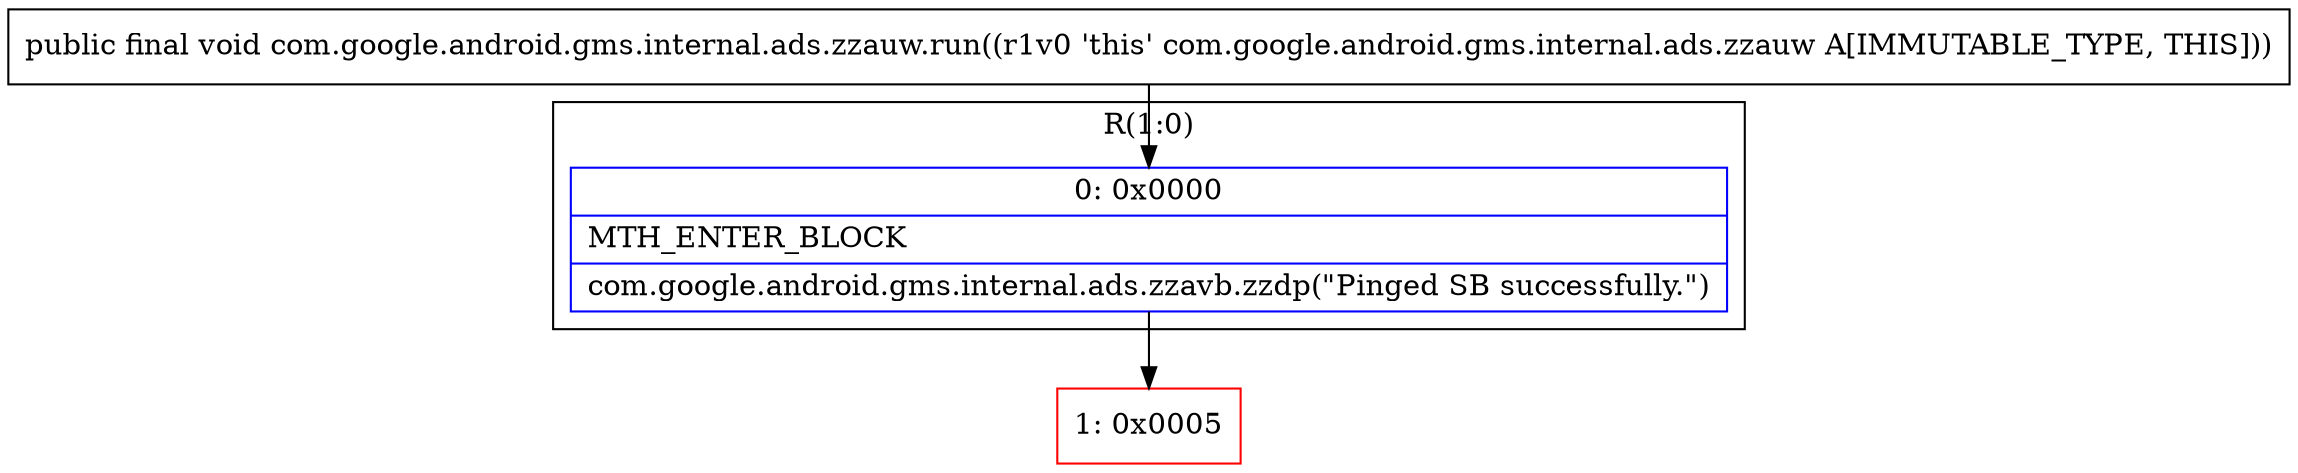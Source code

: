 digraph "CFG forcom.google.android.gms.internal.ads.zzauw.run()V" {
subgraph cluster_Region_1040757952 {
label = "R(1:0)";
node [shape=record,color=blue];
Node_0 [shape=record,label="{0\:\ 0x0000|MTH_ENTER_BLOCK\l|com.google.android.gms.internal.ads.zzavb.zzdp(\"Pinged SB successfully.\")\l}"];
}
Node_1 [shape=record,color=red,label="{1\:\ 0x0005}"];
MethodNode[shape=record,label="{public final void com.google.android.gms.internal.ads.zzauw.run((r1v0 'this' com.google.android.gms.internal.ads.zzauw A[IMMUTABLE_TYPE, THIS])) }"];
MethodNode -> Node_0;
Node_0 -> Node_1;
}

